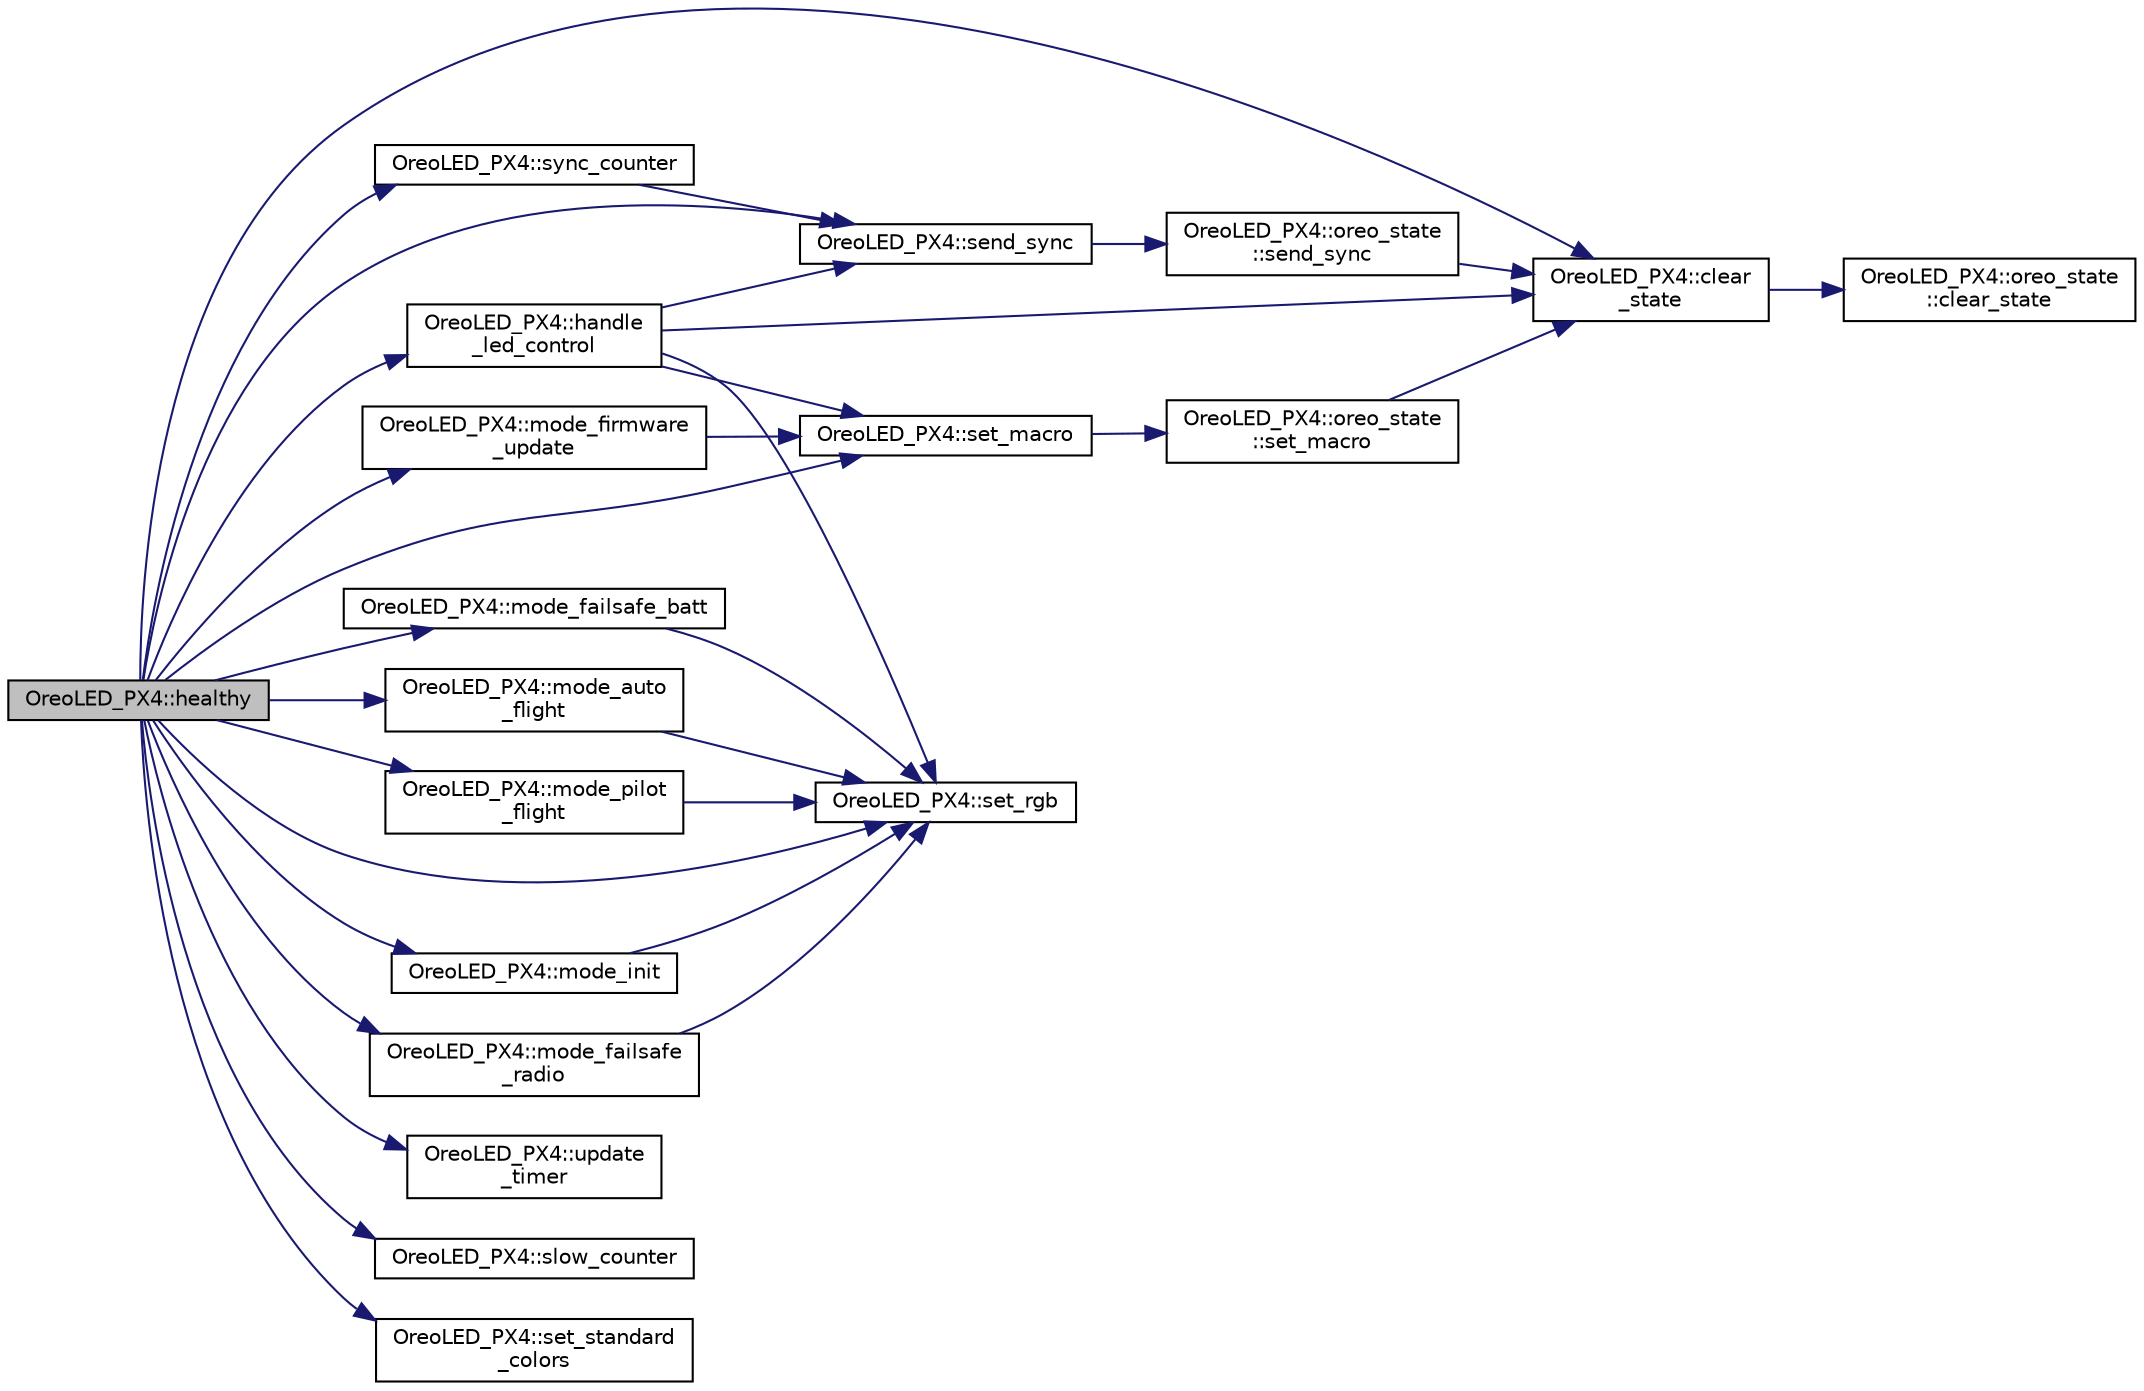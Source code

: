 digraph "OreoLED_PX4::healthy"
{
 // INTERACTIVE_SVG=YES
  edge [fontname="Helvetica",fontsize="10",labelfontname="Helvetica",labelfontsize="10"];
  node [fontname="Helvetica",fontsize="10",shape=record];
  rankdir="LR";
  Node1 [label="OreoLED_PX4::healthy",height=0.2,width=0.4,color="black", fillcolor="grey75", style="filled", fontcolor="black"];
  Node1 -> Node2 [color="midnightblue",fontsize="10",style="solid",fontname="Helvetica"];
  Node2 [label="OreoLED_PX4::handle\l_led_control",height=0.2,width=0.4,color="black", fillcolor="white", style="filled",URL="$classOreoLED__PX4.html#a8a9bbad92734cecc23ce5f97da42b09a"];
  Node2 -> Node3 [color="midnightblue",fontsize="10",style="solid",fontname="Helvetica"];
  Node3 [label="OreoLED_PX4::clear\l_state",height=0.2,width=0.4,color="black", fillcolor="white", style="filled",URL="$classOreoLED__PX4.html#aafa0e9ee898bc853b4860a2c201d4e77"];
  Node3 -> Node4 [color="midnightblue",fontsize="10",style="solid",fontname="Helvetica"];
  Node4 [label="OreoLED_PX4::oreo_state\l::clear_state",height=0.2,width=0.4,color="black", fillcolor="white", style="filled",URL="$structOreoLED__PX4_1_1oreo__state.html#abc37426b4e17082e9ab96456c32a9950"];
  Node2 -> Node5 [color="midnightblue",fontsize="10",style="solid",fontname="Helvetica"];
  Node5 [label="OreoLED_PX4::set_rgb",height=0.2,width=0.4,color="black", fillcolor="white", style="filled",URL="$classOreoLED__PX4.html#ac79742b697403772ab712adeff362b23"];
  Node2 -> Node6 [color="midnightblue",fontsize="10",style="solid",fontname="Helvetica"];
  Node6 [label="OreoLED_PX4::send_sync",height=0.2,width=0.4,color="black", fillcolor="white", style="filled",URL="$classOreoLED__PX4.html#a656fbe69fdb01fc4aad63ed924f1a396"];
  Node6 -> Node7 [color="midnightblue",fontsize="10",style="solid",fontname="Helvetica"];
  Node7 [label="OreoLED_PX4::oreo_state\l::send_sync",height=0.2,width=0.4,color="black", fillcolor="white", style="filled",URL="$structOreoLED__PX4_1_1oreo__state.html#a0b6e252809555491929be472ba670f71"];
  Node7 -> Node3 [color="midnightblue",fontsize="10",style="solid",fontname="Helvetica"];
  Node2 -> Node8 [color="midnightblue",fontsize="10",style="solid",fontname="Helvetica"];
  Node8 [label="OreoLED_PX4::set_macro",height=0.2,width=0.4,color="black", fillcolor="white", style="filled",URL="$classOreoLED__PX4.html#ad6e87dbe026c0b2861938c9a8d4b6571"];
  Node8 -> Node9 [color="midnightblue",fontsize="10",style="solid",fontname="Helvetica"];
  Node9 [label="OreoLED_PX4::oreo_state\l::set_macro",height=0.2,width=0.4,color="black", fillcolor="white", style="filled",URL="$structOreoLED__PX4_1_1oreo__state.html#a8789cc28e35c84d1a87debfbc230b91d"];
  Node9 -> Node3 [color="midnightblue",fontsize="10",style="solid",fontname="Helvetica"];
  Node1 -> Node10 [color="midnightblue",fontsize="10",style="solid",fontname="Helvetica"];
  Node10 [label="OreoLED_PX4::update\l_timer",height=0.2,width=0.4,color="black", fillcolor="white", style="filled",URL="$classOreoLED__PX4.html#aa70b3ddbf5f8ac9388c3112027983918"];
  Node1 -> Node5 [color="midnightblue",fontsize="10",style="solid",fontname="Helvetica"];
  Node1 -> Node8 [color="midnightblue",fontsize="10",style="solid",fontname="Helvetica"];
  Node1 -> Node6 [color="midnightblue",fontsize="10",style="solid",fontname="Helvetica"];
  Node1 -> Node11 [color="midnightblue",fontsize="10",style="solid",fontname="Helvetica"];
  Node11 [label="OreoLED_PX4::slow_counter",height=0.2,width=0.4,color="black", fillcolor="white", style="filled",URL="$classOreoLED__PX4.html#a9a3d3cafea8612a81ec2ec78e5ae413d"];
  Node1 -> Node12 [color="midnightblue",fontsize="10",style="solid",fontname="Helvetica"];
  Node12 [label="OreoLED_PX4::sync_counter",height=0.2,width=0.4,color="black", fillcolor="white", style="filled",URL="$classOreoLED__PX4.html#af3780cb76c252aca739ac808def8c8f5"];
  Node12 -> Node6 [color="midnightblue",fontsize="10",style="solid",fontname="Helvetica"];
  Node1 -> Node13 [color="midnightblue",fontsize="10",style="solid",fontname="Helvetica"];
  Node13 [label="OreoLED_PX4::mode_firmware\l_update",height=0.2,width=0.4,color="black", fillcolor="white", style="filled",URL="$classOreoLED__PX4.html#a9a65fcb02bb0ac417e0be0d43ef3d9d7"];
  Node13 -> Node8 [color="midnightblue",fontsize="10",style="solid",fontname="Helvetica"];
  Node1 -> Node14 [color="midnightblue",fontsize="10",style="solid",fontname="Helvetica"];
  Node14 [label="OreoLED_PX4::mode_init",height=0.2,width=0.4,color="black", fillcolor="white", style="filled",URL="$classOreoLED__PX4.html#af475c030beb24fc3dc69cbfb82913ea9"];
  Node14 -> Node5 [color="midnightblue",fontsize="10",style="solid",fontname="Helvetica"];
  Node1 -> Node15 [color="midnightblue",fontsize="10",style="solid",fontname="Helvetica"];
  Node15 [label="OreoLED_PX4::mode_failsafe\l_radio",height=0.2,width=0.4,color="black", fillcolor="white", style="filled",URL="$classOreoLED__PX4.html#a21938506a072edf4d756e9f5988a34f9"];
  Node15 -> Node5 [color="midnightblue",fontsize="10",style="solid",fontname="Helvetica"];
  Node1 -> Node16 [color="midnightblue",fontsize="10",style="solid",fontname="Helvetica"];
  Node16 [label="OreoLED_PX4::set_standard\l_colors",height=0.2,width=0.4,color="black", fillcolor="white", style="filled",URL="$classOreoLED__PX4.html#abf28e4c91050cc92b0170a29bc9931b2"];
  Node1 -> Node17 [color="midnightblue",fontsize="10",style="solid",fontname="Helvetica"];
  Node17 [label="OreoLED_PX4::mode_failsafe_batt",height=0.2,width=0.4,color="black", fillcolor="white", style="filled",URL="$classOreoLED__PX4.html#a7e6695374962b787554681f74599f682"];
  Node17 -> Node5 [color="midnightblue",fontsize="10",style="solid",fontname="Helvetica"];
  Node1 -> Node18 [color="midnightblue",fontsize="10",style="solid",fontname="Helvetica"];
  Node18 [label="OreoLED_PX4::mode_auto\l_flight",height=0.2,width=0.4,color="black", fillcolor="white", style="filled",URL="$classOreoLED__PX4.html#a0fab32966e63ad1dc4c6e6c95da87ec3"];
  Node18 -> Node5 [color="midnightblue",fontsize="10",style="solid",fontname="Helvetica"];
  Node1 -> Node19 [color="midnightblue",fontsize="10",style="solid",fontname="Helvetica"];
  Node19 [label="OreoLED_PX4::mode_pilot\l_flight",height=0.2,width=0.4,color="black", fillcolor="white", style="filled",URL="$classOreoLED__PX4.html#abe3d962f91f473e37ada97116ffcda94"];
  Node19 -> Node5 [color="midnightblue",fontsize="10",style="solid",fontname="Helvetica"];
  Node1 -> Node3 [color="midnightblue",fontsize="10",style="solid",fontname="Helvetica"];
}

